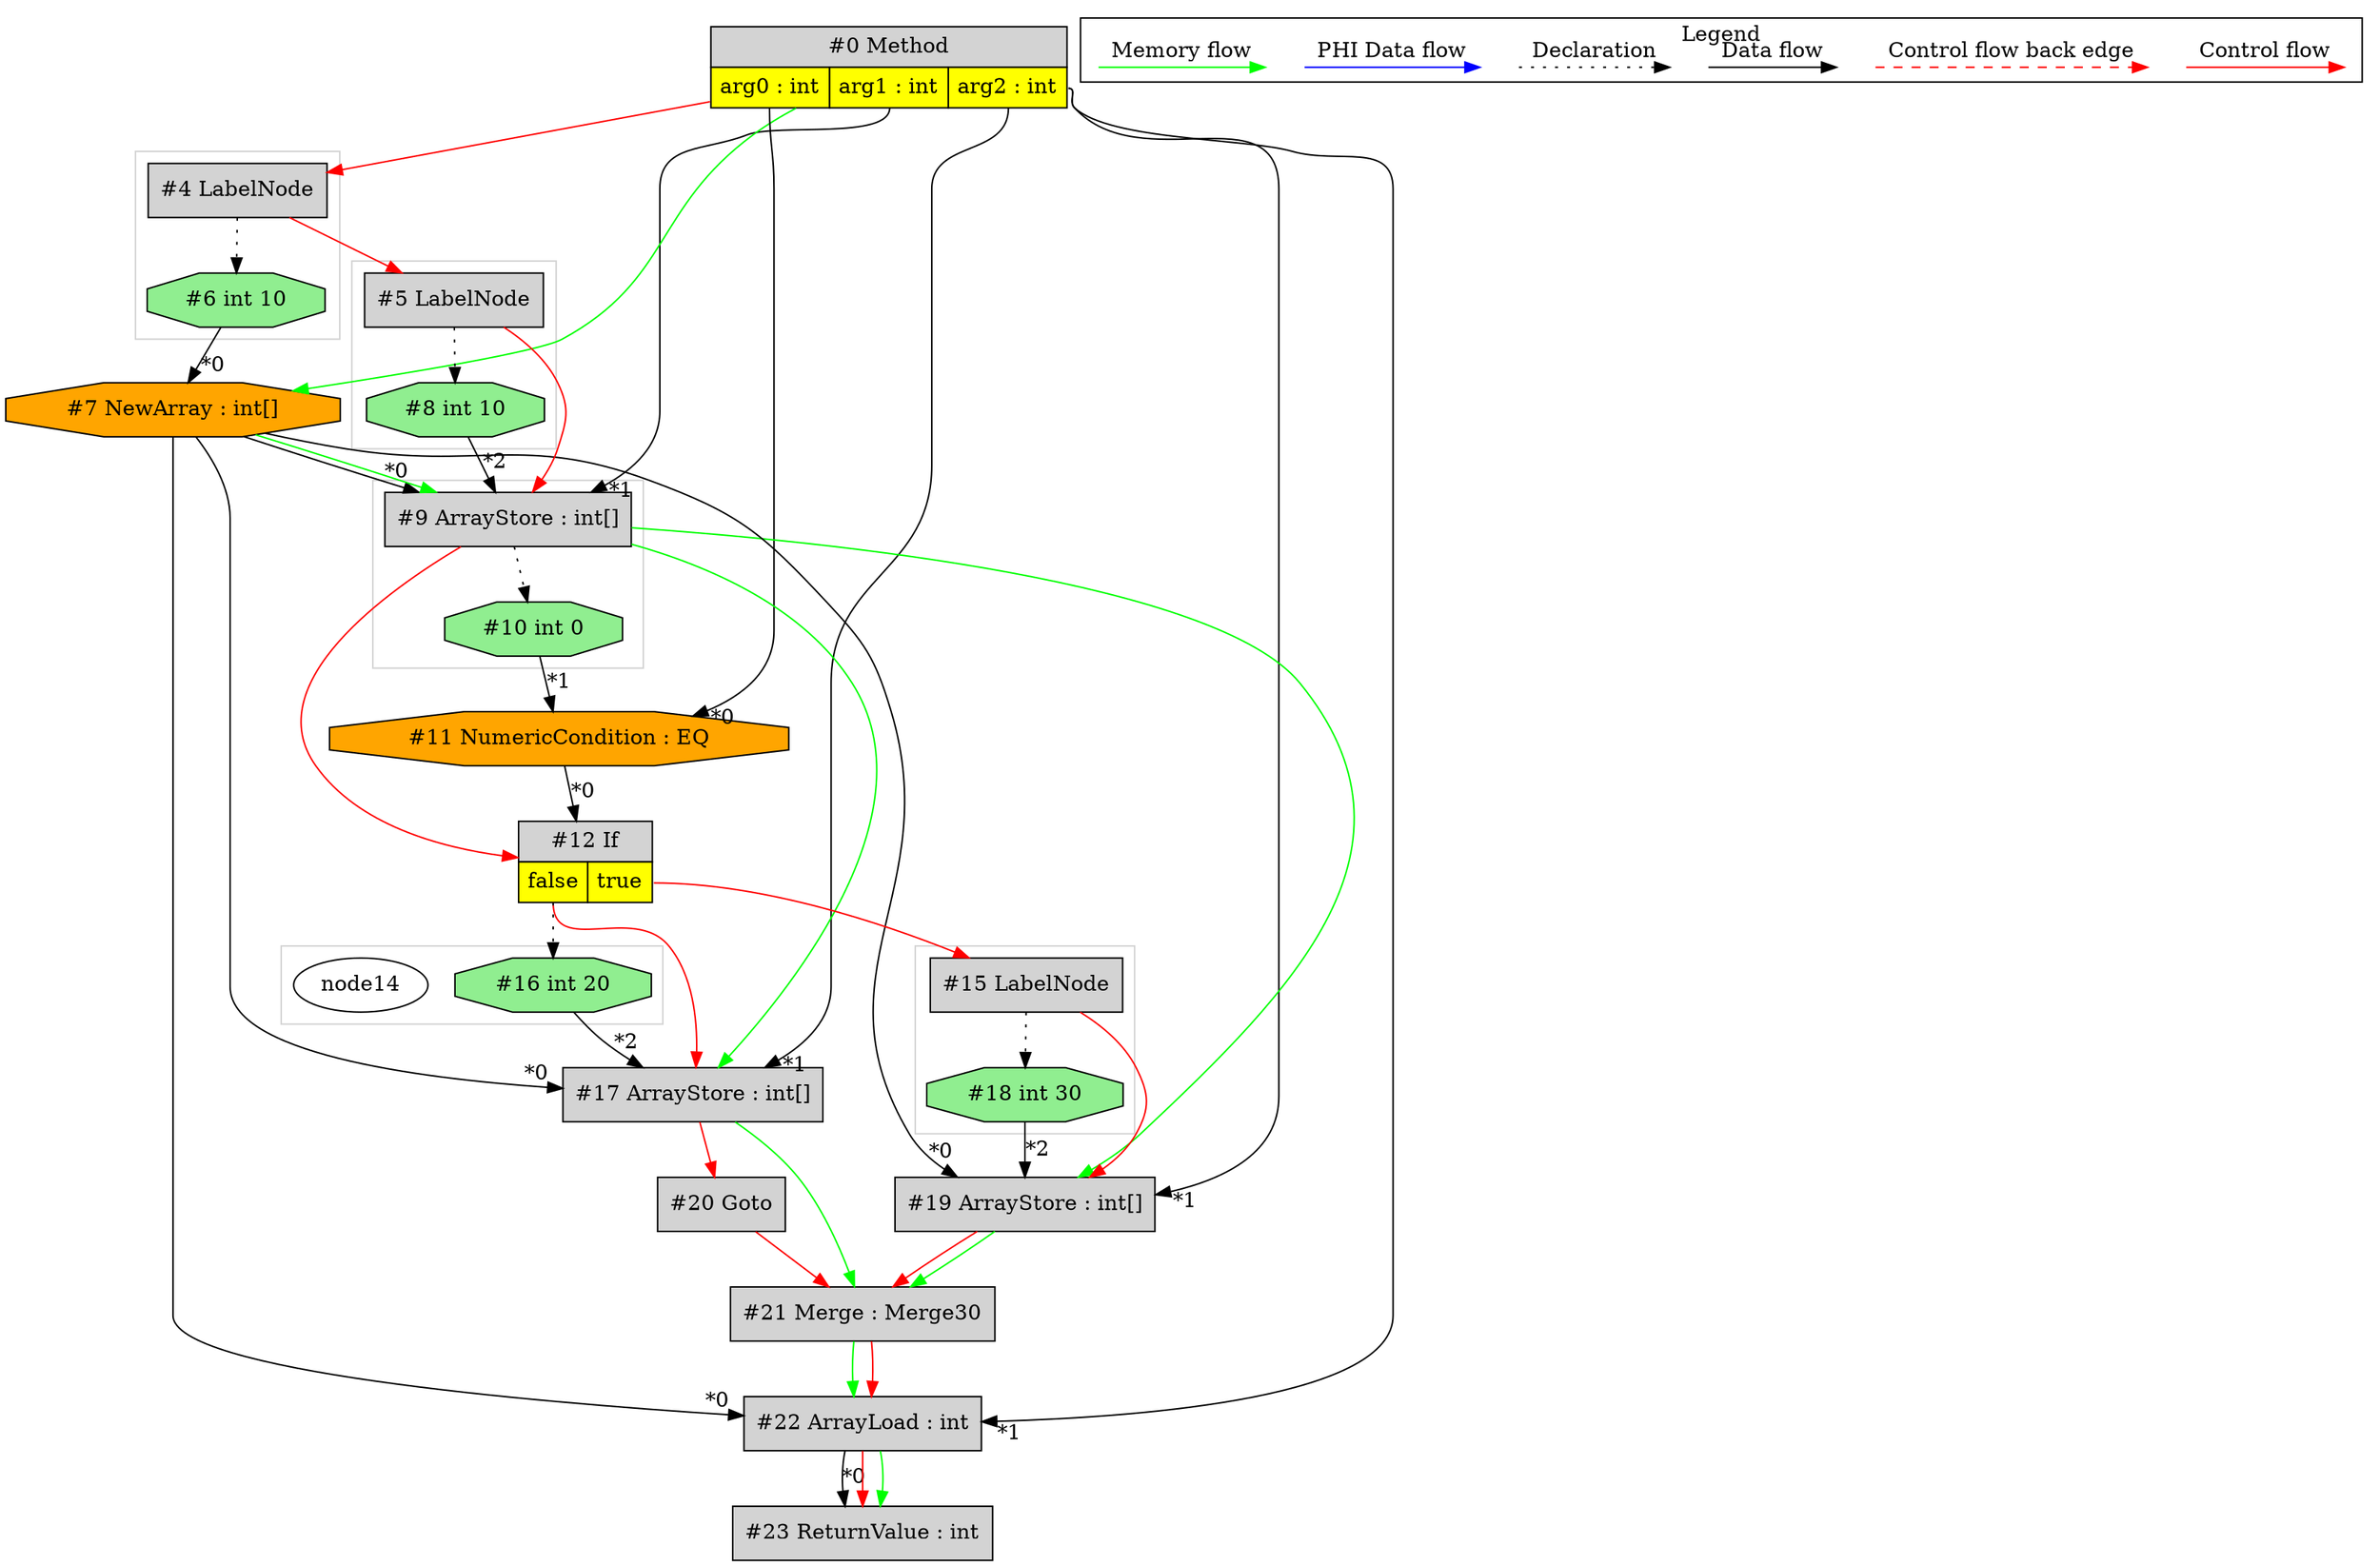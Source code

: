 digraph {
 ordering="in";
 node0[margin="0", label=<<table border="0" cellborder="1" cellspacing="0" cellpadding="5"><tr><td colspan="3">#0 Method</td></tr><tr><td port="prj1" bgcolor="yellow">arg0 : int</td><td port="prj3" bgcolor="yellow">arg1 : int</td><td port="prj2" bgcolor="yellow">arg2 : int</td></tr></table>>,shape=none, fillcolor=lightgrey, style=filled];
 node9[label="#9 ArrayStore : int[]",shape=box, fillcolor=lightgrey, style=filled];
 node7 -> node9[headlabel="*0", labeldistance=2];
 node0:prj3 -> node9[headlabel="*1", labeldistance=2];
 node8 -> node9[headlabel="*2", labeldistance=2];
 node7 -> node9[labeldistance=2, color=green, constraint=false];
 node5 -> node9[labeldistance=2, color=red, fontcolor=red];
 node5[label="#5 LabelNode",shape=box, fillcolor=lightgrey, style=filled];
 node4 -> node5[labeldistance=2, color=red, fontcolor=red];
 node4[label="#4 LabelNode",shape=box, fillcolor=lightgrey, style=filled];
 node0 -> node4[labeldistance=2, color=red, fontcolor=red];
 node6[label="#6 int 10",shape=octagon, fillcolor=lightgreen, style=filled];
 node4 -> node6[style=dotted];
 node7[label="#7 NewArray : int[]",shape=octagon, fillcolor=orange, style=filled];
 node6 -> node7[headlabel="*0", labeldistance=2];
 node0 -> node7[labeldistance=2, color=green, constraint=false];
 node17[label="#17 ArrayStore : int[]",shape=box, fillcolor=lightgrey, style=filled];
 node7 -> node17[headlabel="*0", labeldistance=2];
 node0:prj2 -> node17[headlabel="*1", labeldistance=2];
 node16 -> node17[headlabel="*2", labeldistance=2];
 node9 -> node17[labeldistance=2, color=green, constraint=false];
 node12:prj14 -> node17[labeldistance=2, color=red, fontcolor=red];
 node12[margin="0", label=<<table border="0" cellborder="1" cellspacing="0" cellpadding="5"><tr><td colspan="2">#12 If</td></tr><tr><td port="prj14" bgcolor="yellow">false</td><td port="prj13" bgcolor="yellow">true</td></tr></table>>,shape=none, fillcolor=lightgrey, style=filled];
 node11 -> node12[headlabel="*0", labeldistance=2];
 node9 -> node12[labeldistance=2, color=red, fontcolor=red];
 node11[label="#11 NumericCondition : EQ",shape=octagon, fillcolor=orange, style=filled];
 node0:prj1 -> node11[headlabel="*0", labeldistance=2];
 node10 -> node11[headlabel="*1", labeldistance=2];
 node10[label="#10 int 0",shape=octagon, fillcolor=lightgreen, style=filled];
 node9 -> node10[style=dotted];
 node15[label="#15 LabelNode",shape=box, fillcolor=lightgrey, style=filled];
 node12:prj13 -> node15[labeldistance=2, color=red, fontcolor=red];
 node19[label="#19 ArrayStore : int[]",shape=box, fillcolor=lightgrey, style=filled];
 node7 -> node19[headlabel="*0", labeldistance=2];
 node0:prj2 -> node19[headlabel="*1", labeldistance=2];
 node18 -> node19[headlabel="*2", labeldistance=2];
 node9 -> node19[labeldistance=2, color=green, constraint=false];
 node15 -> node19[labeldistance=2, color=red, fontcolor=red];
 node18[label="#18 int 30",shape=octagon, fillcolor=lightgreen, style=filled];
 node15 -> node18[style=dotted];
 node22[label="#22 ArrayLoad : int",shape=box, fillcolor=lightgrey, style=filled];
 node7 -> node22[headlabel="*0", labeldistance=2];
 node0:prj2 -> node22[headlabel="*1", labeldistance=2];
 node21 -> node22[labeldistance=2, color=green, constraint=false];
 node21 -> node22[labeldistance=2, color=red, fontcolor=red];
 node21[label="#21 Merge : Merge30",shape=box, fillcolor=lightgrey, style=filled];
 node20 -> node21[labeldistance=2, color=red, fontcolor=red];
 node19 -> node21[labeldistance=2, color=red, fontcolor=red];
 node17 -> node21[labeldistance=2, color=green, constraint=false];
 node19 -> node21[labeldistance=2, color=green, constraint=false];
 node20[label="#20 Goto",shape=box, fillcolor=lightgrey, style=filled];
 node17 -> node20[labeldistance=2, color=red, fontcolor=red];
 node23[label="#23 ReturnValue : int",shape=box, fillcolor=lightgrey, style=filled];
 node22 -> node23[headlabel="*0", labeldistance=2];
 node22 -> node23[labeldistance=2, color=red, fontcolor=red];
 node22 -> node23[labeldistance=2, color=green, constraint=false];
 node16[label="#16 int 20",shape=octagon, fillcolor=lightgreen, style=filled];
 node12:prj14 -> node16[style=dotted];
 node8[label="#8 int 10",shape=octagon, fillcolor=lightgreen, style=filled];
 node5 -> node8[style=dotted];
 subgraph cluster_0 {
  color=lightgray;
  node9;
  node10;
 }
 subgraph cluster_1 {
  color=lightgray;
  node15;
  node18;
 }
 subgraph cluster_2 {
  color=lightgray;
  node4;
  node6;
 }
 subgraph cluster_3 {
  color=lightgray;
  node5;
  node8;
 }
 subgraph cluster_4 {
  color=lightgray;
  node14;
  node16;
 }
 subgraph cluster_000 {
  label = "Legend";
  node [shape=point]
  {
   rank=same;
   c0 [style = invis];
   c1 [style = invis];
   c2 [style = invis];
   c3 [style = invis];
   d0 [style = invis];
   d1 [style = invis];
   d2 [style = invis];
   d3 [style = invis];
   d4 [style = invis];
   d5 [style = invis];
   d6 [style = invis];
   d7 [style = invis];
  }
  c0 -> c1 [label="Control flow", style=solid, color=red]
  c2 -> c3 [label="Control flow back edge", style=dashed, color=red]
  d0 -> d1 [label="Data flow"]
  d2 -> d3 [label="Declaration", style=dotted]
  d4 -> d5 [label="PHI Data flow", color=blue]
  d6 -> d7 [label="Memory flow", color=green]
 }

}
